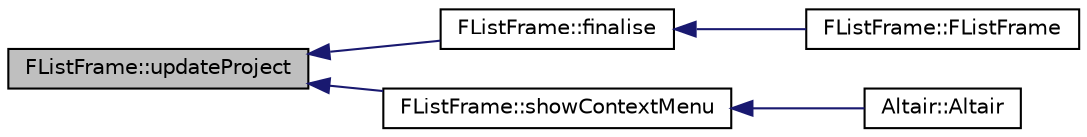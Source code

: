 digraph "FListFrame::updateProject"
{
 // INTERACTIVE_SVG=YES
  edge [fontname="Helvetica",fontsize="10",labelfontname="Helvetica",labelfontsize="10"];
  node [fontname="Helvetica",fontsize="10",shape=record];
  rankdir="LR";
  Node435 [label="FListFrame::updateProject",height=0.2,width=0.4,color="black", fillcolor="grey75", style="filled", fontcolor="black"];
  Node435 -> Node436 [dir="back",color="midnightblue",fontsize="10",style="solid",fontname="Helvetica"];
  Node436 [label="FListFrame::finalise",height=0.2,width=0.4,color="black", fillcolor="white", style="filled",URL="$class_f_list_frame.html#aa993bd2e0b975a839c6f8b46dea4690c"];
  Node436 -> Node437 [dir="back",color="midnightblue",fontsize="10",style="solid",fontname="Helvetica"];
  Node437 [label="FListFrame::FListFrame",height=0.2,width=0.4,color="black", fillcolor="white", style="filled",URL="$class_f_list_frame.html#a865246df8a4d4000ac3c818abc6d7f71",tooltip="Constructeur de la classe. "];
  Node435 -> Node438 [dir="back",color="midnightblue",fontsize="10",style="solid",fontname="Helvetica"];
  Node438 [label="FListFrame::showContextMenu",height=0.2,width=0.4,color="black", fillcolor="white", style="filled",URL="$class_f_list_frame.html#a404f9f839864aecceba585397c7c882f"];
  Node438 -> Node439 [dir="back",color="midnightblue",fontsize="10",style="solid",fontname="Helvetica"];
  Node439 [label="Altair::Altair",height=0.2,width=0.4,color="black", fillcolor="white", style="filled",URL="$class_altair.html#ae0975ced0a36e0ed889ae06043a4df66",tooltip="Constructeur. "];
}
